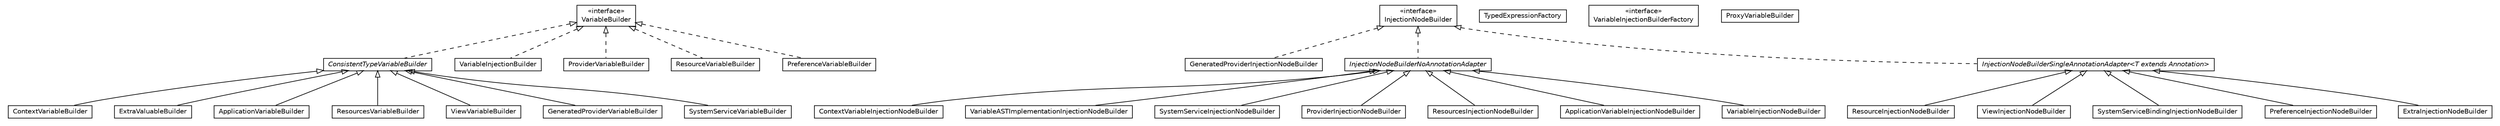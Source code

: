 #!/usr/local/bin/dot
#
# Class diagram 
# Generated by UMLGraph version 5.1 (http://www.umlgraph.org/)
#

digraph G {
	edge [fontname="Helvetica",fontsize=10,labelfontname="Helvetica",labelfontsize=10];
	node [fontname="Helvetica",fontsize=10,shape=plaintext];
	nodesep=0.25;
	ranksep=0.5;
	// org.androidtransfuse.gen.variableBuilder.ContextVariableBuilder
	c3593 [label=<<table title="org.androidtransfuse.gen.variableBuilder.ContextVariableBuilder" border="0" cellborder="1" cellspacing="0" cellpadding="2" port="p" href="./ContextVariableBuilder.html">
		<tr><td><table border="0" cellspacing="0" cellpadding="1">
<tr><td align="center" balign="center"> ContextVariableBuilder </td></tr>
		</table></td></tr>
		</table>>, fontname="Helvetica", fontcolor="black", fontsize=10.0];
	// org.androidtransfuse.gen.variableBuilder.GeneratedProviderInjectionNodeBuilder
	c3594 [label=<<table title="org.androidtransfuse.gen.variableBuilder.GeneratedProviderInjectionNodeBuilder" border="0" cellborder="1" cellspacing="0" cellpadding="2" port="p" href="./GeneratedProviderInjectionNodeBuilder.html">
		<tr><td><table border="0" cellspacing="0" cellpadding="1">
<tr><td align="center" balign="center"> GeneratedProviderInjectionNodeBuilder </td></tr>
		</table></td></tr>
		</table>>, fontname="Helvetica", fontcolor="black", fontsize=10.0];
	// org.androidtransfuse.gen.variableBuilder.ExtraValuableBuilder
	c3595 [label=<<table title="org.androidtransfuse.gen.variableBuilder.ExtraValuableBuilder" border="0" cellborder="1" cellspacing="0" cellpadding="2" port="p" href="./ExtraValuableBuilder.html">
		<tr><td><table border="0" cellspacing="0" cellpadding="1">
<tr><td align="center" balign="center"> ExtraValuableBuilder </td></tr>
		</table></td></tr>
		</table>>, fontname="Helvetica", fontcolor="black", fontsize=10.0];
	// org.androidtransfuse.gen.variableBuilder.ApplicationVariableBuilder
	c3596 [label=<<table title="org.androidtransfuse.gen.variableBuilder.ApplicationVariableBuilder" border="0" cellborder="1" cellspacing="0" cellpadding="2" port="p" href="./ApplicationVariableBuilder.html">
		<tr><td><table border="0" cellspacing="0" cellpadding="1">
<tr><td align="center" balign="center"> ApplicationVariableBuilder </td></tr>
		</table></td></tr>
		</table>>, fontname="Helvetica", fontcolor="black", fontsize=10.0];
	// org.androidtransfuse.gen.variableBuilder.TypedExpressionFactory
	c3597 [label=<<table title="org.androidtransfuse.gen.variableBuilder.TypedExpressionFactory" border="0" cellborder="1" cellspacing="0" cellpadding="2" port="p" href="./TypedExpressionFactory.html">
		<tr><td><table border="0" cellspacing="0" cellpadding="1">
<tr><td align="center" balign="center"> TypedExpressionFactory </td></tr>
		</table></td></tr>
		</table>>, fontname="Helvetica", fontcolor="black", fontsize=10.0];
	// org.androidtransfuse.gen.variableBuilder.ResourcesVariableBuilder
	c3598 [label=<<table title="org.androidtransfuse.gen.variableBuilder.ResourcesVariableBuilder" border="0" cellborder="1" cellspacing="0" cellpadding="2" port="p" href="./ResourcesVariableBuilder.html">
		<tr><td><table border="0" cellspacing="0" cellpadding="1">
<tr><td align="center" balign="center"> ResourcesVariableBuilder </td></tr>
		</table></td></tr>
		</table>>, fontname="Helvetica", fontcolor="black", fontsize=10.0];
	// org.androidtransfuse.gen.variableBuilder.ViewVariableBuilder
	c3599 [label=<<table title="org.androidtransfuse.gen.variableBuilder.ViewVariableBuilder" border="0" cellborder="1" cellspacing="0" cellpadding="2" port="p" href="./ViewVariableBuilder.html">
		<tr><td><table border="0" cellspacing="0" cellpadding="1">
<tr><td align="center" balign="center"> ViewVariableBuilder </td></tr>
		</table></td></tr>
		</table>>, fontname="Helvetica", fontcolor="black", fontsize=10.0];
	// org.androidtransfuse.gen.variableBuilder.ConsistentTypeVariableBuilder
	c3600 [label=<<table title="org.androidtransfuse.gen.variableBuilder.ConsistentTypeVariableBuilder" border="0" cellborder="1" cellspacing="0" cellpadding="2" port="p" href="./ConsistentTypeVariableBuilder.html">
		<tr><td><table border="0" cellspacing="0" cellpadding="1">
<tr><td align="center" balign="center"><font face="Helvetica-Oblique"> ConsistentTypeVariableBuilder </font></td></tr>
		</table></td></tr>
		</table>>, fontname="Helvetica", fontcolor="black", fontsize=10.0];
	// org.androidtransfuse.gen.variableBuilder.ContextVariableInjectionNodeBuilder
	c3601 [label=<<table title="org.androidtransfuse.gen.variableBuilder.ContextVariableInjectionNodeBuilder" border="0" cellborder="1" cellspacing="0" cellpadding="2" port="p" href="./ContextVariableInjectionNodeBuilder.html">
		<tr><td><table border="0" cellspacing="0" cellpadding="1">
<tr><td align="center" balign="center"> ContextVariableInjectionNodeBuilder </td></tr>
		</table></td></tr>
		</table>>, fontname="Helvetica", fontcolor="black", fontsize=10.0];
	// org.androidtransfuse.gen.variableBuilder.VariableASTImplementationInjectionNodeBuilder
	c3602 [label=<<table title="org.androidtransfuse.gen.variableBuilder.VariableASTImplementationInjectionNodeBuilder" border="0" cellborder="1" cellspacing="0" cellpadding="2" port="p" href="./VariableASTImplementationInjectionNodeBuilder.html">
		<tr><td><table border="0" cellspacing="0" cellpadding="1">
<tr><td align="center" balign="center"> VariableASTImplementationInjectionNodeBuilder </td></tr>
		</table></td></tr>
		</table>>, fontname="Helvetica", fontcolor="black", fontsize=10.0];
	// org.androidtransfuse.gen.variableBuilder.InjectionNodeBuilderNoAnnotationAdapter
	c3603 [label=<<table title="org.androidtransfuse.gen.variableBuilder.InjectionNodeBuilderNoAnnotationAdapter" border="0" cellborder="1" cellspacing="0" cellpadding="2" port="p" href="./InjectionNodeBuilderNoAnnotationAdapter.html">
		<tr><td><table border="0" cellspacing="0" cellpadding="1">
<tr><td align="center" balign="center"><font face="Helvetica-Oblique"> InjectionNodeBuilderNoAnnotationAdapter </font></td></tr>
		</table></td></tr>
		</table>>, fontname="Helvetica", fontcolor="black", fontsize=10.0];
	// org.androidtransfuse.gen.variableBuilder.ResourceInjectionNodeBuilder
	c3604 [label=<<table title="org.androidtransfuse.gen.variableBuilder.ResourceInjectionNodeBuilder" border="0" cellborder="1" cellspacing="0" cellpadding="2" port="p" href="./ResourceInjectionNodeBuilder.html">
		<tr><td><table border="0" cellspacing="0" cellpadding="1">
<tr><td align="center" balign="center"> ResourceInjectionNodeBuilder </td></tr>
		</table></td></tr>
		</table>>, fontname="Helvetica", fontcolor="black", fontsize=10.0];
	// org.androidtransfuse.gen.variableBuilder.GeneratedProviderVariableBuilder
	c3605 [label=<<table title="org.androidtransfuse.gen.variableBuilder.GeneratedProviderVariableBuilder" border="0" cellborder="1" cellspacing="0" cellpadding="2" port="p" href="./GeneratedProviderVariableBuilder.html">
		<tr><td><table border="0" cellspacing="0" cellpadding="1">
<tr><td align="center" balign="center"> GeneratedProviderVariableBuilder </td></tr>
		</table></td></tr>
		</table>>, fontname="Helvetica", fontcolor="black", fontsize=10.0];
	// org.androidtransfuse.gen.variableBuilder.InjectionNodeBuilder
	c3606 [label=<<table title="org.androidtransfuse.gen.variableBuilder.InjectionNodeBuilder" border="0" cellborder="1" cellspacing="0" cellpadding="2" port="p" href="./InjectionNodeBuilder.html">
		<tr><td><table border="0" cellspacing="0" cellpadding="1">
<tr><td align="center" balign="center"> &#171;interface&#187; </td></tr>
<tr><td align="center" balign="center"> InjectionNodeBuilder </td></tr>
		</table></td></tr>
		</table>>, fontname="Helvetica", fontcolor="black", fontsize=10.0];
	// org.androidtransfuse.gen.variableBuilder.SystemServiceInjectionNodeBuilder
	c3607 [label=<<table title="org.androidtransfuse.gen.variableBuilder.SystemServiceInjectionNodeBuilder" border="0" cellborder="1" cellspacing="0" cellpadding="2" port="p" href="./SystemServiceInjectionNodeBuilder.html">
		<tr><td><table border="0" cellspacing="0" cellpadding="1">
<tr><td align="center" balign="center"> SystemServiceInjectionNodeBuilder </td></tr>
		</table></td></tr>
		</table>>, fontname="Helvetica", fontcolor="black", fontsize=10.0];
	// org.androidtransfuse.gen.variableBuilder.VariableInjectionBuilder
	c3608 [label=<<table title="org.androidtransfuse.gen.variableBuilder.VariableInjectionBuilder" border="0" cellborder="1" cellspacing="0" cellpadding="2" port="p" href="./VariableInjectionBuilder.html">
		<tr><td><table border="0" cellspacing="0" cellpadding="1">
<tr><td align="center" balign="center"> VariableInjectionBuilder </td></tr>
		</table></td></tr>
		</table>>, fontname="Helvetica", fontcolor="black", fontsize=10.0];
	// org.androidtransfuse.gen.variableBuilder.ProviderInjectionNodeBuilder
	c3609 [label=<<table title="org.androidtransfuse.gen.variableBuilder.ProviderInjectionNodeBuilder" border="0" cellborder="1" cellspacing="0" cellpadding="2" port="p" href="./ProviderInjectionNodeBuilder.html">
		<tr><td><table border="0" cellspacing="0" cellpadding="1">
<tr><td align="center" balign="center"> ProviderInjectionNodeBuilder </td></tr>
		</table></td></tr>
		</table>>, fontname="Helvetica", fontcolor="black", fontsize=10.0];
	// org.androidtransfuse.gen.variableBuilder.ViewInjectionNodeBuilder
	c3610 [label=<<table title="org.androidtransfuse.gen.variableBuilder.ViewInjectionNodeBuilder" border="0" cellborder="1" cellspacing="0" cellpadding="2" port="p" href="./ViewInjectionNodeBuilder.html">
		<tr><td><table border="0" cellspacing="0" cellpadding="1">
<tr><td align="center" balign="center"> ViewInjectionNodeBuilder </td></tr>
		</table></td></tr>
		</table>>, fontname="Helvetica", fontcolor="black", fontsize=10.0];
	// org.androidtransfuse.gen.variableBuilder.ResourcesInjectionNodeBuilder
	c3611 [label=<<table title="org.androidtransfuse.gen.variableBuilder.ResourcesInjectionNodeBuilder" border="0" cellborder="1" cellspacing="0" cellpadding="2" port="p" href="./ResourcesInjectionNodeBuilder.html">
		<tr><td><table border="0" cellspacing="0" cellpadding="1">
<tr><td align="center" balign="center"> ResourcesInjectionNodeBuilder </td></tr>
		</table></td></tr>
		</table>>, fontname="Helvetica", fontcolor="black", fontsize=10.0];
	// org.androidtransfuse.gen.variableBuilder.ProviderVariableBuilder
	c3612 [label=<<table title="org.androidtransfuse.gen.variableBuilder.ProviderVariableBuilder" border="0" cellborder="1" cellspacing="0" cellpadding="2" port="p" href="./ProviderVariableBuilder.html">
		<tr><td><table border="0" cellspacing="0" cellpadding="1">
<tr><td align="center" balign="center"> ProviderVariableBuilder </td></tr>
		</table></td></tr>
		</table>>, fontname="Helvetica", fontcolor="black", fontsize=10.0];
	// org.androidtransfuse.gen.variableBuilder.SystemServiceBindingInjectionNodeBuilder
	c3613 [label=<<table title="org.androidtransfuse.gen.variableBuilder.SystemServiceBindingInjectionNodeBuilder" border="0" cellborder="1" cellspacing="0" cellpadding="2" port="p" href="./SystemServiceBindingInjectionNodeBuilder.html">
		<tr><td><table border="0" cellspacing="0" cellpadding="1">
<tr><td align="center" balign="center"> SystemServiceBindingInjectionNodeBuilder </td></tr>
		</table></td></tr>
		</table>>, fontname="Helvetica", fontcolor="black", fontsize=10.0];
	// org.androidtransfuse.gen.variableBuilder.InjectionNodeBuilderSingleAnnotationAdapter<T extends java.lang.annotation.Annotation>
	c3614 [label=<<table title="org.androidtransfuse.gen.variableBuilder.InjectionNodeBuilderSingleAnnotationAdapter" border="0" cellborder="1" cellspacing="0" cellpadding="2" port="p" href="./InjectionNodeBuilderSingleAnnotationAdapter.html">
		<tr><td><table border="0" cellspacing="0" cellpadding="1">
<tr><td align="center" balign="center"><font face="Helvetica-Oblique"> InjectionNodeBuilderSingleAnnotationAdapter&lt;T extends Annotation&gt; </font></td></tr>
		</table></td></tr>
		</table>>, fontname="Helvetica", fontcolor="black", fontsize=10.0];
	// org.androidtransfuse.gen.variableBuilder.ApplicationVariableInjectionNodeBuilder
	c3615 [label=<<table title="org.androidtransfuse.gen.variableBuilder.ApplicationVariableInjectionNodeBuilder" border="0" cellborder="1" cellspacing="0" cellpadding="2" port="p" href="./ApplicationVariableInjectionNodeBuilder.html">
		<tr><td><table border="0" cellspacing="0" cellpadding="1">
<tr><td align="center" balign="center"> ApplicationVariableInjectionNodeBuilder </td></tr>
		</table></td></tr>
		</table>>, fontname="Helvetica", fontcolor="black", fontsize=10.0];
	// org.androidtransfuse.gen.variableBuilder.PreferenceInjectionNodeBuilder
	c3616 [label=<<table title="org.androidtransfuse.gen.variableBuilder.PreferenceInjectionNodeBuilder" border="0" cellborder="1" cellspacing="0" cellpadding="2" port="p" href="./PreferenceInjectionNodeBuilder.html">
		<tr><td><table border="0" cellspacing="0" cellpadding="1">
<tr><td align="center" balign="center"> PreferenceInjectionNodeBuilder </td></tr>
		</table></td></tr>
		</table>>, fontname="Helvetica", fontcolor="black", fontsize=10.0];
	// org.androidtransfuse.gen.variableBuilder.ResourceVariableBuilder
	c3617 [label=<<table title="org.androidtransfuse.gen.variableBuilder.ResourceVariableBuilder" border="0" cellborder="1" cellspacing="0" cellpadding="2" port="p" href="./ResourceVariableBuilder.html">
		<tr><td><table border="0" cellspacing="0" cellpadding="1">
<tr><td align="center" balign="center"> ResourceVariableBuilder </td></tr>
		</table></td></tr>
		</table>>, fontname="Helvetica", fontcolor="black", fontsize=10.0];
	// org.androidtransfuse.gen.variableBuilder.VariableBuilder
	c3618 [label=<<table title="org.androidtransfuse.gen.variableBuilder.VariableBuilder" border="0" cellborder="1" cellspacing="0" cellpadding="2" port="p" href="./VariableBuilder.html">
		<tr><td><table border="0" cellspacing="0" cellpadding="1">
<tr><td align="center" balign="center"> &#171;interface&#187; </td></tr>
<tr><td align="center" balign="center"> VariableBuilder </td></tr>
		</table></td></tr>
		</table>>, fontname="Helvetica", fontcolor="black", fontsize=10.0];
	// org.androidtransfuse.gen.variableBuilder.VariableInjectionNodeBuilder
	c3619 [label=<<table title="org.androidtransfuse.gen.variableBuilder.VariableInjectionNodeBuilder" border="0" cellborder="1" cellspacing="0" cellpadding="2" port="p" href="./VariableInjectionNodeBuilder.html">
		<tr><td><table border="0" cellspacing="0" cellpadding="1">
<tr><td align="center" balign="center"> VariableInjectionNodeBuilder </td></tr>
		</table></td></tr>
		</table>>, fontname="Helvetica", fontcolor="black", fontsize=10.0];
	// org.androidtransfuse.gen.variableBuilder.VariableInjectionBuilderFactory
	c3620 [label=<<table title="org.androidtransfuse.gen.variableBuilder.VariableInjectionBuilderFactory" border="0" cellborder="1" cellspacing="0" cellpadding="2" port="p" href="./VariableInjectionBuilderFactory.html">
		<tr><td><table border="0" cellspacing="0" cellpadding="1">
<tr><td align="center" balign="center"> &#171;interface&#187; </td></tr>
<tr><td align="center" balign="center"> VariableInjectionBuilderFactory </td></tr>
		</table></td></tr>
		</table>>, fontname="Helvetica", fontcolor="black", fontsize=10.0];
	// org.androidtransfuse.gen.variableBuilder.PreferenceVariableBuilder
	c3621 [label=<<table title="org.androidtransfuse.gen.variableBuilder.PreferenceVariableBuilder" border="0" cellborder="1" cellspacing="0" cellpadding="2" port="p" href="./PreferenceVariableBuilder.html">
		<tr><td><table border="0" cellspacing="0" cellpadding="1">
<tr><td align="center" balign="center"> PreferenceVariableBuilder </td></tr>
		</table></td></tr>
		</table>>, fontname="Helvetica", fontcolor="black", fontsize=10.0];
	// org.androidtransfuse.gen.variableBuilder.SystemServiceVariableBuilder
	c3622 [label=<<table title="org.androidtransfuse.gen.variableBuilder.SystemServiceVariableBuilder" border="0" cellborder="1" cellspacing="0" cellpadding="2" port="p" href="./SystemServiceVariableBuilder.html">
		<tr><td><table border="0" cellspacing="0" cellpadding="1">
<tr><td align="center" balign="center"> SystemServiceVariableBuilder </td></tr>
		</table></td></tr>
		</table>>, fontname="Helvetica", fontcolor="black", fontsize=10.0];
	// org.androidtransfuse.gen.variableBuilder.ExtraInjectionNodeBuilder
	c3623 [label=<<table title="org.androidtransfuse.gen.variableBuilder.ExtraInjectionNodeBuilder" border="0" cellborder="1" cellspacing="0" cellpadding="2" port="p" href="./ExtraInjectionNodeBuilder.html">
		<tr><td><table border="0" cellspacing="0" cellpadding="1">
<tr><td align="center" balign="center"> ExtraInjectionNodeBuilder </td></tr>
		</table></td></tr>
		</table>>, fontname="Helvetica", fontcolor="black", fontsize=10.0];
	// org.androidtransfuse.gen.variableBuilder.ProxyVariableBuilder
	c3624 [label=<<table title="org.androidtransfuse.gen.variableBuilder.ProxyVariableBuilder" border="0" cellborder="1" cellspacing="0" cellpadding="2" port="p" href="./ProxyVariableBuilder.html">
		<tr><td><table border="0" cellspacing="0" cellpadding="1">
<tr><td align="center" balign="center"> ProxyVariableBuilder </td></tr>
		</table></td></tr>
		</table>>, fontname="Helvetica", fontcolor="black", fontsize=10.0];
	//org.androidtransfuse.gen.variableBuilder.ContextVariableBuilder extends org.androidtransfuse.gen.variableBuilder.ConsistentTypeVariableBuilder
	c3600:p -> c3593:p [dir=back,arrowtail=empty];
	//org.androidtransfuse.gen.variableBuilder.GeneratedProviderInjectionNodeBuilder implements org.androidtransfuse.gen.variableBuilder.InjectionNodeBuilder
	c3606:p -> c3594:p [dir=back,arrowtail=empty,style=dashed];
	//org.androidtransfuse.gen.variableBuilder.ExtraValuableBuilder extends org.androidtransfuse.gen.variableBuilder.ConsistentTypeVariableBuilder
	c3600:p -> c3595:p [dir=back,arrowtail=empty];
	//org.androidtransfuse.gen.variableBuilder.ApplicationVariableBuilder extends org.androidtransfuse.gen.variableBuilder.ConsistentTypeVariableBuilder
	c3600:p -> c3596:p [dir=back,arrowtail=empty];
	//org.androidtransfuse.gen.variableBuilder.ResourcesVariableBuilder extends org.androidtransfuse.gen.variableBuilder.ConsistentTypeVariableBuilder
	c3600:p -> c3598:p [dir=back,arrowtail=empty];
	//org.androidtransfuse.gen.variableBuilder.ViewVariableBuilder extends org.androidtransfuse.gen.variableBuilder.ConsistentTypeVariableBuilder
	c3600:p -> c3599:p [dir=back,arrowtail=empty];
	//org.androidtransfuse.gen.variableBuilder.ConsistentTypeVariableBuilder implements org.androidtransfuse.gen.variableBuilder.VariableBuilder
	c3618:p -> c3600:p [dir=back,arrowtail=empty,style=dashed];
	//org.androidtransfuse.gen.variableBuilder.ContextVariableInjectionNodeBuilder extends org.androidtransfuse.gen.variableBuilder.InjectionNodeBuilderNoAnnotationAdapter
	c3603:p -> c3601:p [dir=back,arrowtail=empty];
	//org.androidtransfuse.gen.variableBuilder.VariableASTImplementationInjectionNodeBuilder extends org.androidtransfuse.gen.variableBuilder.InjectionNodeBuilderNoAnnotationAdapter
	c3603:p -> c3602:p [dir=back,arrowtail=empty];
	//org.androidtransfuse.gen.variableBuilder.InjectionNodeBuilderNoAnnotationAdapter implements org.androidtransfuse.gen.variableBuilder.InjectionNodeBuilder
	c3606:p -> c3603:p [dir=back,arrowtail=empty,style=dashed];
	//org.androidtransfuse.gen.variableBuilder.ResourceInjectionNodeBuilder extends org.androidtransfuse.gen.variableBuilder.InjectionNodeBuilderSingleAnnotationAdapter<org.androidtransfuse.annotations.Resource>
	c3614:p -> c3604:p [dir=back,arrowtail=empty];
	//org.androidtransfuse.gen.variableBuilder.GeneratedProviderVariableBuilder extends org.androidtransfuse.gen.variableBuilder.ConsistentTypeVariableBuilder
	c3600:p -> c3605:p [dir=back,arrowtail=empty];
	//org.androidtransfuse.gen.variableBuilder.SystemServiceInjectionNodeBuilder extends org.androidtransfuse.gen.variableBuilder.InjectionNodeBuilderNoAnnotationAdapter
	c3603:p -> c3607:p [dir=back,arrowtail=empty];
	//org.androidtransfuse.gen.variableBuilder.VariableInjectionBuilder implements org.androidtransfuse.gen.variableBuilder.VariableBuilder
	c3618:p -> c3608:p [dir=back,arrowtail=empty,style=dashed];
	//org.androidtransfuse.gen.variableBuilder.ProviderInjectionNodeBuilder extends org.androidtransfuse.gen.variableBuilder.InjectionNodeBuilderNoAnnotationAdapter
	c3603:p -> c3609:p [dir=back,arrowtail=empty];
	//org.androidtransfuse.gen.variableBuilder.ViewInjectionNodeBuilder extends org.androidtransfuse.gen.variableBuilder.InjectionNodeBuilderSingleAnnotationAdapter<org.androidtransfuse.annotations.View>
	c3614:p -> c3610:p [dir=back,arrowtail=empty];
	//org.androidtransfuse.gen.variableBuilder.ResourcesInjectionNodeBuilder extends org.androidtransfuse.gen.variableBuilder.InjectionNodeBuilderNoAnnotationAdapter
	c3603:p -> c3611:p [dir=back,arrowtail=empty];
	//org.androidtransfuse.gen.variableBuilder.ProviderVariableBuilder implements org.androidtransfuse.gen.variableBuilder.VariableBuilder
	c3618:p -> c3612:p [dir=back,arrowtail=empty,style=dashed];
	//org.androidtransfuse.gen.variableBuilder.SystemServiceBindingInjectionNodeBuilder extends org.androidtransfuse.gen.variableBuilder.InjectionNodeBuilderSingleAnnotationAdapter<org.androidtransfuse.annotations.SystemService>
	c3614:p -> c3613:p [dir=back,arrowtail=empty];
	//org.androidtransfuse.gen.variableBuilder.InjectionNodeBuilderSingleAnnotationAdapter<T extends java.lang.annotation.Annotation> implements org.androidtransfuse.gen.variableBuilder.InjectionNodeBuilder
	c3606:p -> c3614:p [dir=back,arrowtail=empty,style=dashed];
	//org.androidtransfuse.gen.variableBuilder.ApplicationVariableInjectionNodeBuilder extends org.androidtransfuse.gen.variableBuilder.InjectionNodeBuilderNoAnnotationAdapter
	c3603:p -> c3615:p [dir=back,arrowtail=empty];
	//org.androidtransfuse.gen.variableBuilder.PreferenceInjectionNodeBuilder extends org.androidtransfuse.gen.variableBuilder.InjectionNodeBuilderSingleAnnotationAdapter<org.androidtransfuse.annotations.Preference>
	c3614:p -> c3616:p [dir=back,arrowtail=empty];
	//org.androidtransfuse.gen.variableBuilder.ResourceVariableBuilder implements org.androidtransfuse.gen.variableBuilder.VariableBuilder
	c3618:p -> c3617:p [dir=back,arrowtail=empty,style=dashed];
	//org.androidtransfuse.gen.variableBuilder.VariableInjectionNodeBuilder extends org.androidtransfuse.gen.variableBuilder.InjectionNodeBuilderNoAnnotationAdapter
	c3603:p -> c3619:p [dir=back,arrowtail=empty];
	//org.androidtransfuse.gen.variableBuilder.PreferenceVariableBuilder implements org.androidtransfuse.gen.variableBuilder.VariableBuilder
	c3618:p -> c3621:p [dir=back,arrowtail=empty,style=dashed];
	//org.androidtransfuse.gen.variableBuilder.SystemServiceVariableBuilder extends org.androidtransfuse.gen.variableBuilder.ConsistentTypeVariableBuilder
	c3600:p -> c3622:p [dir=back,arrowtail=empty];
	//org.androidtransfuse.gen.variableBuilder.ExtraInjectionNodeBuilder extends org.androidtransfuse.gen.variableBuilder.InjectionNodeBuilderSingleAnnotationAdapter<org.androidtransfuse.annotations.Extra>
	c3614:p -> c3623:p [dir=back,arrowtail=empty];
}

